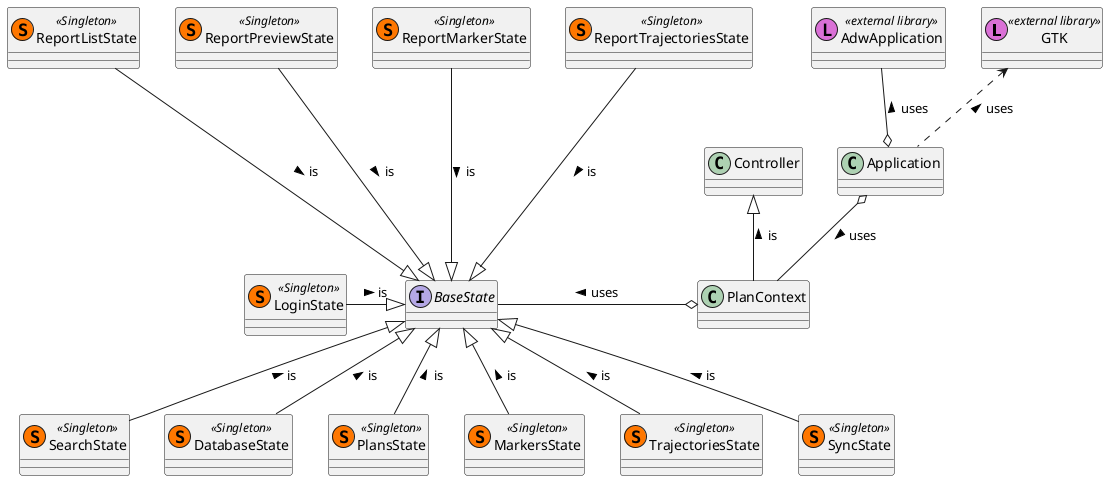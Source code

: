@startuml Application_and_States

class GTK << (L, orchid) external library>>
class AdwApplication << (L, orchid) external library>>
' class libusb << (L, orchid) external library>>
' class vtk << (L, orchid) external library>>
' class itk << (L, orchid) external library>>
' class dcmtk << (L, orchid) external library>>
' class sqlite3 << (L, orchid) external library>>
' class eigen << (L, orchid) external library>>
' class "Boost::json" << (L, orchid) external library>>

class Application
class Controller
class PlanContext
interface BaseState
class LoginState << (S,#FF7700) Singleton >>
class SearchState << (S,#FF7700) Singleton >>
class DatabaseState << (S,#FF7700) Singleton >>
class PlansState << (S,#FF7700) Singleton >>
class MarkersState << (S,#FF7700) Singleton >>
class TrajectoriesState << (S,#FF7700) Singleton >>
class SyncState << (S,#FF7700) Singleton >>
class ReportListState << (S,#FF7700) Singleton >>
class ReportPreviewState << (S,#FF7700) Singleton >>
class ReportMarkerState << (S,#FF7700) Singleton >>
class ReportTrajectoriesState << (S,#FF7700) Singleton >>

Application .up.> GTK : uses >
Application o-up- AdwApplication : uses >
Application o-down- PlanContext : uses >
PlanContext -up-|> Controller : is >
PlanContext o-left- BaseState : uses >
LoginState -right-|> BaseState : is >
SearchState -up-|> BaseState : is >
DatabaseState -up-|> BaseState : is >
PlansState -up-|> BaseState : is >
MarkersState -up-|> BaseState : is >
TrajectoriesState -up-|> BaseState : is >
SyncState -up-|> BaseState : is >

ReportListState --down-|> BaseState : is >
ReportPreviewState --down-|> BaseState : is >
ReportMarkerState --down-|> BaseState : is >
ReportTrajectoriesState --down-|> BaseState : is >

' SearchState .down.> libusb : uses >
' DatabaseState .down.> libusb : uses >
' DatabaseState .down.> vtk : uses >
' DatabaseState .down.> itk : uses >
' DatabaseState .down.> dcmtk : uses >
' DatabaseState .down.> sqlite3 : uses >
' PlansState .down.> eigen : uses >
' PlansState .down.> "Boost::json" : uses >
' PlansState .down.> itk : uses >

@enduml
